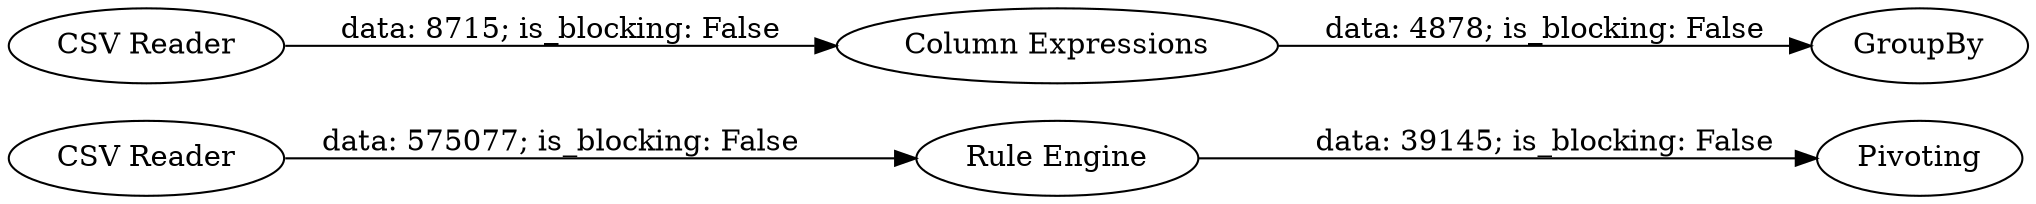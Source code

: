 digraph {
	"-2891653724003099128_6" [label=Pivoting]
	"-2891653724003099128_7" [label="Rule Engine"]
	"-2891653724003099128_3" [label=GroupBy]
	"-2891653724003099128_2" [label="CSV Reader"]
	"-2891653724003099128_4" [label="Column Expressions"]
	"-2891653724003099128_5" [label="CSV Reader"]
	"-2891653724003099128_2" -> "-2891653724003099128_4" [label="data: 8715; is_blocking: False"]
	"-2891653724003099128_7" -> "-2891653724003099128_6" [label="data: 39145; is_blocking: False"]
	"-2891653724003099128_4" -> "-2891653724003099128_3" [label="data: 4878; is_blocking: False"]
	"-2891653724003099128_5" -> "-2891653724003099128_7" [label="data: 575077; is_blocking: False"]
	rankdir=LR
}

